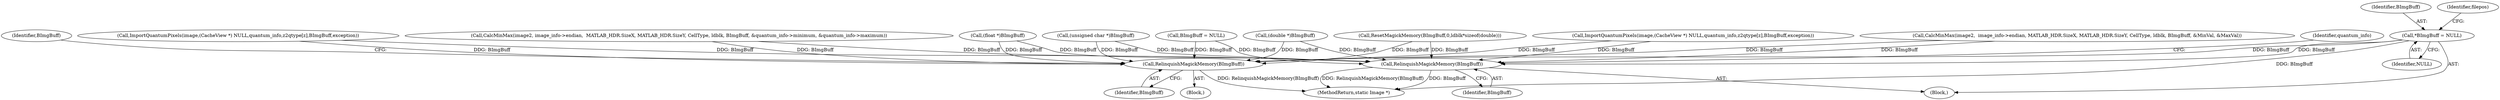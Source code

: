 digraph "0_ImageMagick_8985ed08f01d465ee65ab5a106186b3868b6f601@pointer" {
"1000175" [label="(Call,*BImgBuff = NULL)"];
"1001670" [label="(Call,RelinquishMagickMemory(BImgBuff))"];
"1001727" [label="(Call,RelinquishMagickMemory(BImgBuff))"];
"1001673" [label="(Identifier,BImgBuff)"];
"1001671" [label="(Identifier,BImgBuff)"];
"1001336" [label="(Call,ImportQuantumPixels(image,(CacheView *) NULL,quantum_info,z2qtype[z],BImgBuff,exception))"];
"1001139" [label="(Call,ResetMagickMemory(BImgBuff,0,ldblk*sizeof(double)))"];
"1001427" [label="(Call,CalcMinMax(image2,  image_info->endian, MATLAB_HDR.SizeX, MATLAB_HDR.SizeY, CellType, ldblk, BImgBuff, &MinVal, &MaxVal))"];
"1001731" [label="(Identifier,quantum_info)"];
"1000413" [label="(Block,)"];
"1001672" [label="(Call,BImgBuff = NULL)"];
"1001300" [label="(Call,ImportQuantumPixels(image,(CacheView *) NULL,quantum_info,z2qtype[z],BImgBuff,exception))"];
"1000176" [label="(Identifier,BImgBuff)"];
"1001869" [label="(MethodReturn,static Image *)"];
"1001502" [label="(Call,(float *)BImgBuff)"];
"1000175" [label="(Call,*BImgBuff = NULL)"];
"1000158" [label="(Block,)"];
"1001727" [label="(Call,RelinquishMagickMemory(BImgBuff))"];
"1001253" [label="(Call,(unsigned char *)BImgBuff)"];
"1000177" [label="(Identifier,NULL)"];
"1001670" [label="(Call,RelinquishMagickMemory(BImgBuff))"];
"1001728" [label="(Identifier,BImgBuff)"];
"1001161" [label="(Call,CalcMinMax(image2, image_info->endian,  MATLAB_HDR.SizeX, MATLAB_HDR.SizeY, CellType, ldblk, BImgBuff, &quantum_info->minimum, &quantum_info->maximum))"];
"1000188" [label="(Identifier,filepos)"];
"1001470" [label="(Call,(double *)BImgBuff)"];
"1000175" -> "1000158"  [label="AST: "];
"1000175" -> "1000177"  [label="CFG: "];
"1000176" -> "1000175"  [label="AST: "];
"1000177" -> "1000175"  [label="AST: "];
"1000188" -> "1000175"  [label="CFG: "];
"1000175" -> "1001869"  [label="DDG: BImgBuff"];
"1000175" -> "1001670"  [label="DDG: BImgBuff"];
"1000175" -> "1001727"  [label="DDG: BImgBuff"];
"1001670" -> "1000413"  [label="AST: "];
"1001670" -> "1001671"  [label="CFG: "];
"1001671" -> "1001670"  [label="AST: "];
"1001673" -> "1001670"  [label="CFG: "];
"1001670" -> "1001869"  [label="DDG: RelinquishMagickMemory(BImgBuff)"];
"1001427" -> "1001670"  [label="DDG: BImgBuff"];
"1001672" -> "1001670"  [label="DDG: BImgBuff"];
"1001139" -> "1001670"  [label="DDG: BImgBuff"];
"1001502" -> "1001670"  [label="DDG: BImgBuff"];
"1001470" -> "1001670"  [label="DDG: BImgBuff"];
"1001300" -> "1001670"  [label="DDG: BImgBuff"];
"1001253" -> "1001670"  [label="DDG: BImgBuff"];
"1001336" -> "1001670"  [label="DDG: BImgBuff"];
"1001161" -> "1001670"  [label="DDG: BImgBuff"];
"1001727" -> "1000158"  [label="AST: "];
"1001727" -> "1001728"  [label="CFG: "];
"1001728" -> "1001727"  [label="AST: "];
"1001731" -> "1001727"  [label="CFG: "];
"1001727" -> "1001869"  [label="DDG: BImgBuff"];
"1001727" -> "1001869"  [label="DDG: RelinquishMagickMemory(BImgBuff)"];
"1001427" -> "1001727"  [label="DDG: BImgBuff"];
"1001672" -> "1001727"  [label="DDG: BImgBuff"];
"1001139" -> "1001727"  [label="DDG: BImgBuff"];
"1001502" -> "1001727"  [label="DDG: BImgBuff"];
"1001470" -> "1001727"  [label="DDG: BImgBuff"];
"1001300" -> "1001727"  [label="DDG: BImgBuff"];
"1001253" -> "1001727"  [label="DDG: BImgBuff"];
"1001336" -> "1001727"  [label="DDG: BImgBuff"];
"1001161" -> "1001727"  [label="DDG: BImgBuff"];
}
